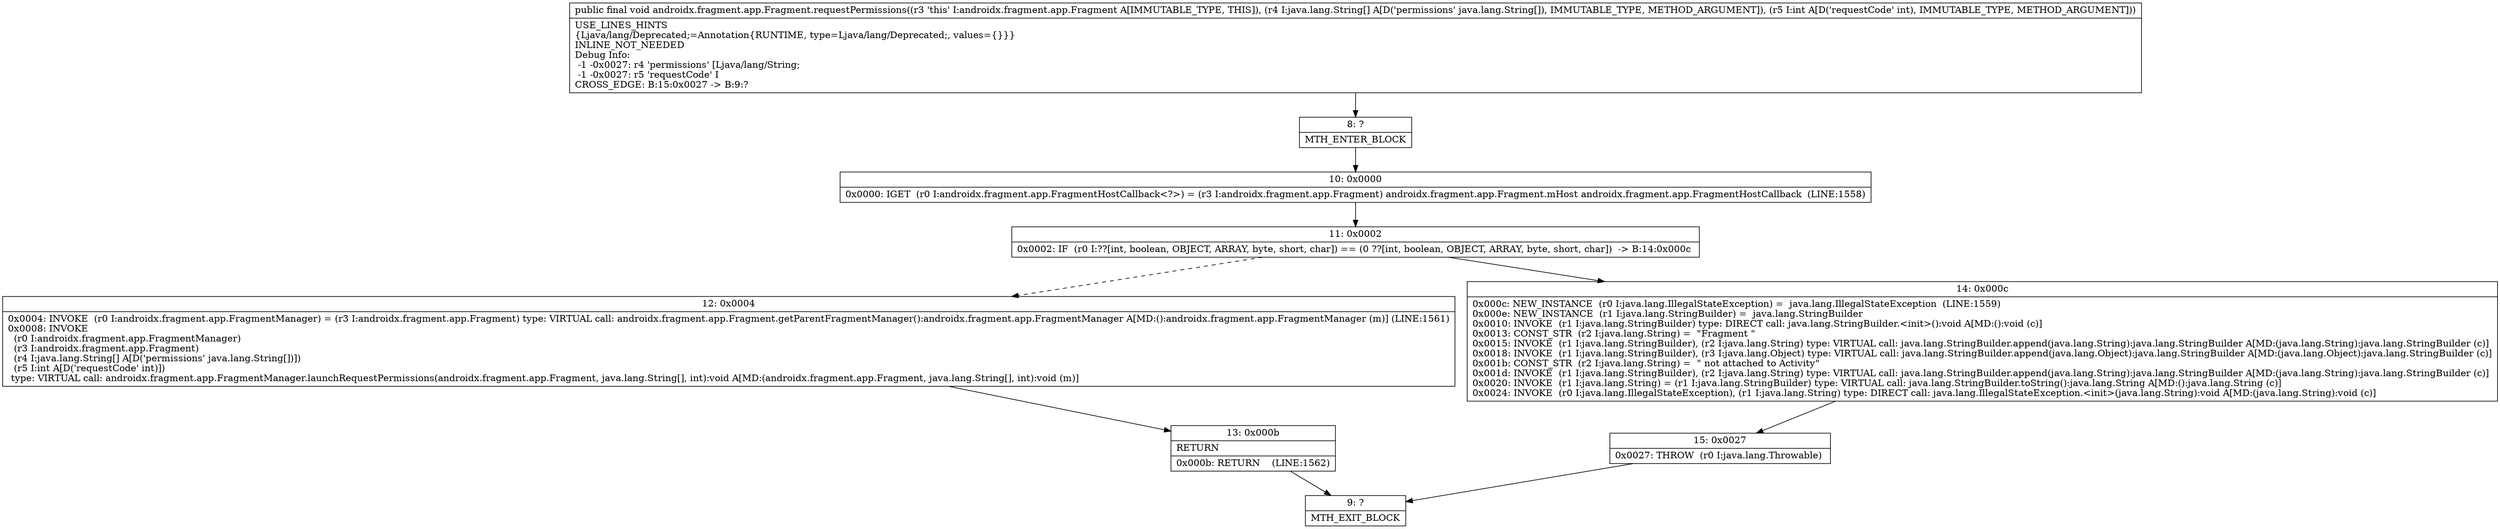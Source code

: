 digraph "CFG forandroidx.fragment.app.Fragment.requestPermissions([Ljava\/lang\/String;I)V" {
Node_8 [shape=record,label="{8\:\ ?|MTH_ENTER_BLOCK\l}"];
Node_10 [shape=record,label="{10\:\ 0x0000|0x0000: IGET  (r0 I:androidx.fragment.app.FragmentHostCallback\<?\>) = (r3 I:androidx.fragment.app.Fragment) androidx.fragment.app.Fragment.mHost androidx.fragment.app.FragmentHostCallback  (LINE:1558)\l}"];
Node_11 [shape=record,label="{11\:\ 0x0002|0x0002: IF  (r0 I:??[int, boolean, OBJECT, ARRAY, byte, short, char]) == (0 ??[int, boolean, OBJECT, ARRAY, byte, short, char])  \-\> B:14:0x000c \l}"];
Node_12 [shape=record,label="{12\:\ 0x0004|0x0004: INVOKE  (r0 I:androidx.fragment.app.FragmentManager) = (r3 I:androidx.fragment.app.Fragment) type: VIRTUAL call: androidx.fragment.app.Fragment.getParentFragmentManager():androidx.fragment.app.FragmentManager A[MD:():androidx.fragment.app.FragmentManager (m)] (LINE:1561)\l0x0008: INVOKE  \l  (r0 I:androidx.fragment.app.FragmentManager)\l  (r3 I:androidx.fragment.app.Fragment)\l  (r4 I:java.lang.String[] A[D('permissions' java.lang.String[])])\l  (r5 I:int A[D('requestCode' int)])\l type: VIRTUAL call: androidx.fragment.app.FragmentManager.launchRequestPermissions(androidx.fragment.app.Fragment, java.lang.String[], int):void A[MD:(androidx.fragment.app.Fragment, java.lang.String[], int):void (m)]\l}"];
Node_13 [shape=record,label="{13\:\ 0x000b|RETURN\l|0x000b: RETURN    (LINE:1562)\l}"];
Node_9 [shape=record,label="{9\:\ ?|MTH_EXIT_BLOCK\l}"];
Node_14 [shape=record,label="{14\:\ 0x000c|0x000c: NEW_INSTANCE  (r0 I:java.lang.IllegalStateException) =  java.lang.IllegalStateException  (LINE:1559)\l0x000e: NEW_INSTANCE  (r1 I:java.lang.StringBuilder) =  java.lang.StringBuilder \l0x0010: INVOKE  (r1 I:java.lang.StringBuilder) type: DIRECT call: java.lang.StringBuilder.\<init\>():void A[MD:():void (c)]\l0x0013: CONST_STR  (r2 I:java.lang.String) =  \"Fragment \" \l0x0015: INVOKE  (r1 I:java.lang.StringBuilder), (r2 I:java.lang.String) type: VIRTUAL call: java.lang.StringBuilder.append(java.lang.String):java.lang.StringBuilder A[MD:(java.lang.String):java.lang.StringBuilder (c)]\l0x0018: INVOKE  (r1 I:java.lang.StringBuilder), (r3 I:java.lang.Object) type: VIRTUAL call: java.lang.StringBuilder.append(java.lang.Object):java.lang.StringBuilder A[MD:(java.lang.Object):java.lang.StringBuilder (c)]\l0x001b: CONST_STR  (r2 I:java.lang.String) =  \" not attached to Activity\" \l0x001d: INVOKE  (r1 I:java.lang.StringBuilder), (r2 I:java.lang.String) type: VIRTUAL call: java.lang.StringBuilder.append(java.lang.String):java.lang.StringBuilder A[MD:(java.lang.String):java.lang.StringBuilder (c)]\l0x0020: INVOKE  (r1 I:java.lang.String) = (r1 I:java.lang.StringBuilder) type: VIRTUAL call: java.lang.StringBuilder.toString():java.lang.String A[MD:():java.lang.String (c)]\l0x0024: INVOKE  (r0 I:java.lang.IllegalStateException), (r1 I:java.lang.String) type: DIRECT call: java.lang.IllegalStateException.\<init\>(java.lang.String):void A[MD:(java.lang.String):void (c)]\l}"];
Node_15 [shape=record,label="{15\:\ 0x0027|0x0027: THROW  (r0 I:java.lang.Throwable) \l}"];
MethodNode[shape=record,label="{public final void androidx.fragment.app.Fragment.requestPermissions((r3 'this' I:androidx.fragment.app.Fragment A[IMMUTABLE_TYPE, THIS]), (r4 I:java.lang.String[] A[D('permissions' java.lang.String[]), IMMUTABLE_TYPE, METHOD_ARGUMENT]), (r5 I:int A[D('requestCode' int), IMMUTABLE_TYPE, METHOD_ARGUMENT]))  | USE_LINES_HINTS\l\{Ljava\/lang\/Deprecated;=Annotation\{RUNTIME, type=Ljava\/lang\/Deprecated;, values=\{\}\}\}\lINLINE_NOT_NEEDED\lDebug Info:\l  \-1 \-0x0027: r4 'permissions' [Ljava\/lang\/String;\l  \-1 \-0x0027: r5 'requestCode' I\lCROSS_EDGE: B:15:0x0027 \-\> B:9:?\l}"];
MethodNode -> Node_8;Node_8 -> Node_10;
Node_10 -> Node_11;
Node_11 -> Node_12[style=dashed];
Node_11 -> Node_14;
Node_12 -> Node_13;
Node_13 -> Node_9;
Node_14 -> Node_15;
Node_15 -> Node_9;
}


